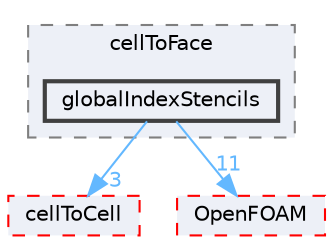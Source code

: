 digraph "src/finiteVolume/fvMesh/extendedStencil/cellToFace/globalIndexStencils"
{
 // LATEX_PDF_SIZE
  bgcolor="transparent";
  edge [fontname=Helvetica,fontsize=10,labelfontname=Helvetica,labelfontsize=10];
  node [fontname=Helvetica,fontsize=10,shape=box,height=0.2,width=0.4];
  compound=true
  subgraph clusterdir_6b2cdcecd74bbe32713af3749edcc072 {
    graph [ bgcolor="#edf0f7", pencolor="grey50", label="cellToFace", fontname=Helvetica,fontsize=10 style="filled,dashed", URL="dir_6b2cdcecd74bbe32713af3749edcc072.html",tooltip=""]
  dir_40a995384affd54e838e9e7659b3952a [label="globalIndexStencils", fillcolor="#edf0f7", color="grey25", style="filled,bold", URL="dir_40a995384affd54e838e9e7659b3952a.html",tooltip=""];
  }
  dir_29a0ec52e1bec07b305a38b682ef8704 [label="cellToCell", fillcolor="#edf0f7", color="red", style="filled,dashed", URL="dir_29a0ec52e1bec07b305a38b682ef8704.html",tooltip=""];
  dir_c5473ff19b20e6ec4dfe5c310b3778a8 [label="OpenFOAM", fillcolor="#edf0f7", color="red", style="filled,dashed", URL="dir_c5473ff19b20e6ec4dfe5c310b3778a8.html",tooltip=""];
  dir_40a995384affd54e838e9e7659b3952a->dir_29a0ec52e1bec07b305a38b682ef8704 [headlabel="3", labeldistance=1.5 headhref="dir_001651_000444.html" href="dir_001651_000444.html" color="steelblue1" fontcolor="steelblue1"];
  dir_40a995384affd54e838e9e7659b3952a->dir_c5473ff19b20e6ec4dfe5c310b3778a8 [headlabel="11", labeldistance=1.5 headhref="dir_001651_002695.html" href="dir_001651_002695.html" color="steelblue1" fontcolor="steelblue1"];
}
